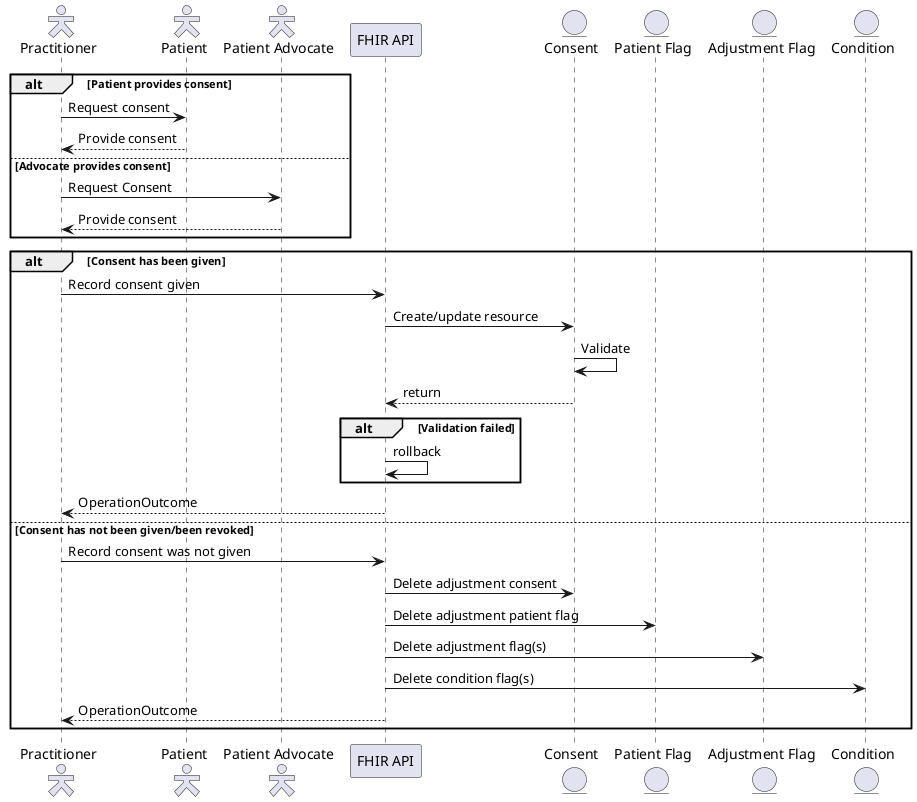 @startuml

skinparam actorStyle hollow

actor        "Practitioner"     as pra
actor        "Patient"          as pat
actor        "Patient Advocate" as pad
participant  "FHIR API"         as api
entity       "Consent"          as con
entity       "Patient Flag"     as pfg
entity       "Adjustment Flag"  as adj
entity       "Condition"        as cod

alt Patient provides consent
  pra ->  pat : Request consent
  pra <-- pat : Provide consent
else Advocate provides consent
  pra ->  pad : Request Consent
  pra <-- pad : Provide consent
end

alt Consent has been given
  pra ->  api : Record consent given
  api ->  con : Create/update resource
  con ->  con : Validate
  api <-- con : return
  alt Validation failed
    api -> api : rollback
  end
  pra <-- api : OperationOutcome
else Consent has not been given/been revoked
  pra ->  api : Record consent was not given
  api ->  con : Delete adjustment consent
  api ->  pfg : Delete adjustment patient flag
  api ->  adj : Delete adjustment flag(s)
  api ->  cod : Delete condition flag(s)
  pra <-- api : OperationOutcome
end

@enduml
